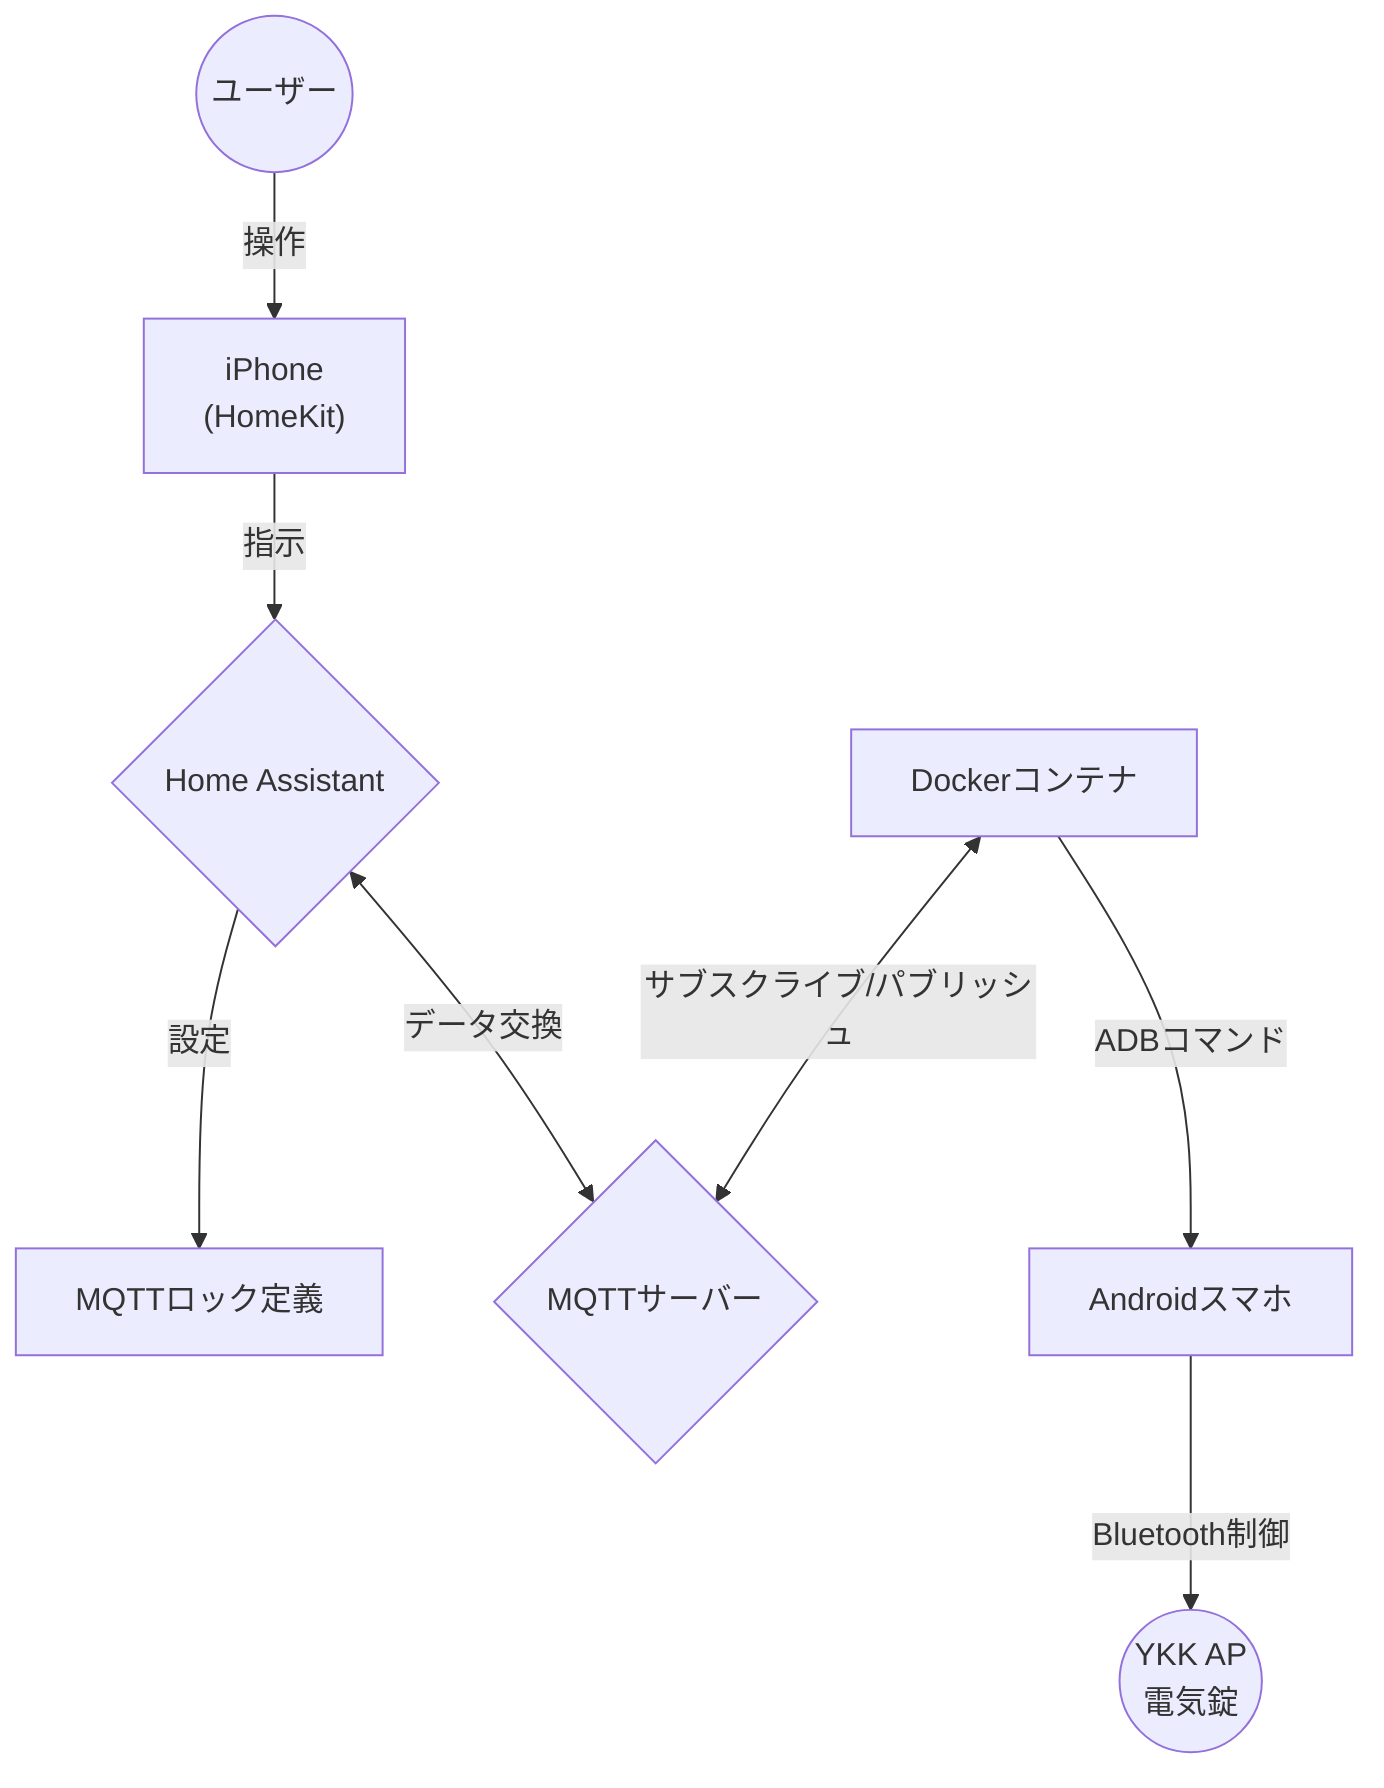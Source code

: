 graph TD
    U((ユーザー)) -->|操作| A[iPhone\n#40;HomeKit#41;]
    A -->|指示| C{Home Assistant}
    C -->|設定| D[MQTTロック定義]
    C <-->|データ交換| E{MQTTサーバー}
    F[Dockerコンテナ] <-->|サブスクライブ/パブリッシュ| E
    F -->|ADBコマンド| G[Androidスマホ]
    G -->|Bluetooth制御| H((YKK AP\n電気錠))